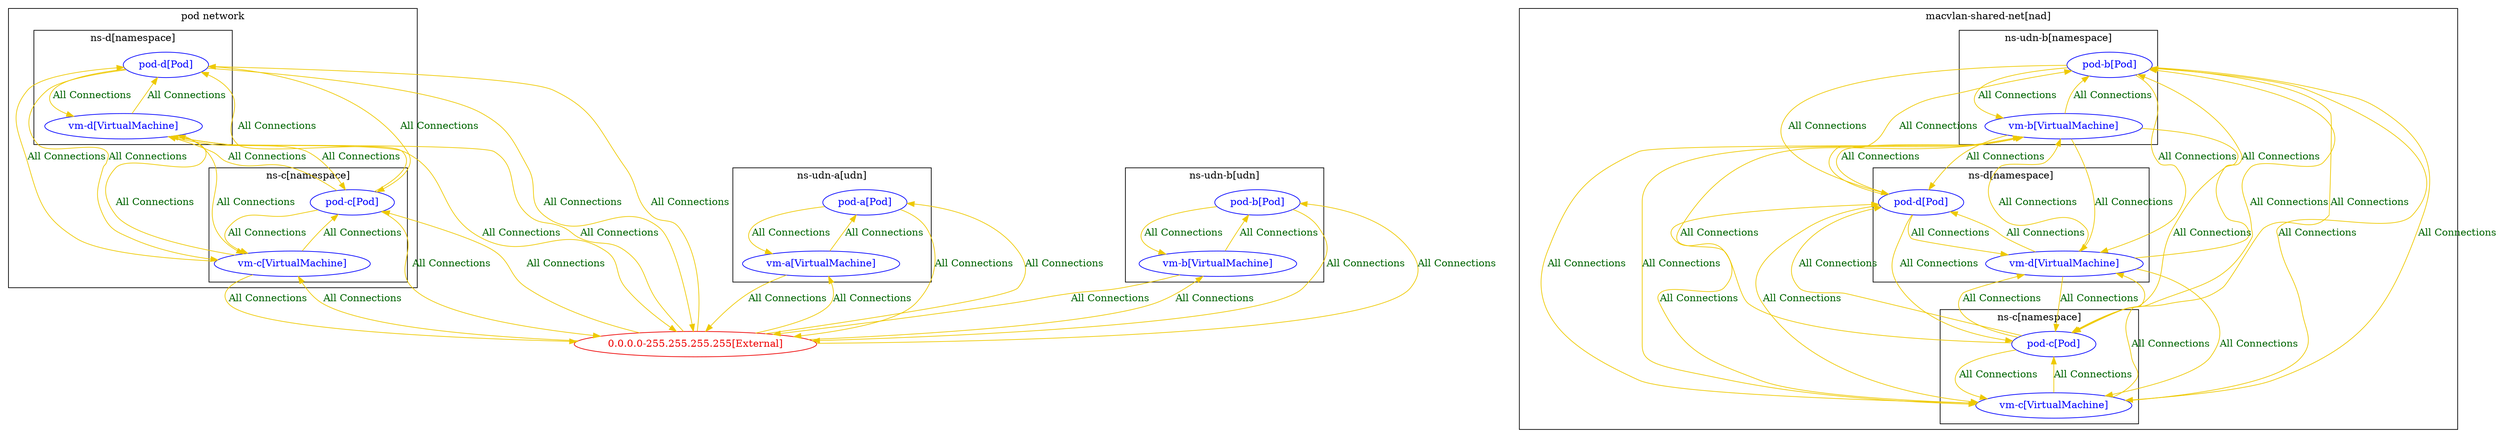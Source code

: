 digraph {
	subgraph "cluster_pod_network" {
	label="pod network"
	subgraph "cluster_ns_c[namespace]" {
		color="black"
		fontcolor="black"
		"ns-c/pod-c[Pod]" [label="pod-c[Pod]" color="blue" fontcolor="blue"]
		"ns-c/vm-c[VirtualMachine]" [label="vm-c[VirtualMachine]" color="blue" fontcolor="blue"]
		label="ns-c[namespace]"
	}
	subgraph "cluster_ns_d[namespace]" {
		color="black"
		fontcolor="black"
		"ns-d/pod-d[Pod]" [label="pod-d[Pod]" color="blue" fontcolor="blue"]
		"ns-d/vm-d[VirtualMachine]" [label="vm-d[VirtualMachine]" color="blue" fontcolor="blue"]
		label="ns-d[namespace]"
	}
	}
	subgraph "cluster_ns_udn_a[udn]" {
		color="black"
		fontcolor="black"
		"ns-udn-a/pod-a[Pod]" [label="pod-a[Pod]" color="blue" fontcolor="blue"]
		"ns-udn-a/vm-a[VirtualMachine]" [label="vm-a[VirtualMachine]" color="blue" fontcolor="blue"]
		label="ns-udn-a[udn]"
	}
	subgraph "cluster_ns_udn_b[udn]" {
		color="black"
		fontcolor="black"
		"ns-udn-b/pod-b[Pod]" [label="pod-b[Pod]" color="blue" fontcolor="blue"]
		"ns-udn-b/vm-b[VirtualMachine]" [label="vm-b[VirtualMachine]" color="blue" fontcolor="blue"]
		label="ns-udn-b[udn]"
	}
	subgraph "cluster_macvlan-shared-net" {
	label="macvlan-shared-net[nad]"
	subgraph "cluster_ns_c[namespace]" {
		color="black"
		fontcolor="black"
		"ns-c/pod-c[Pod]macvlan-shared-net" [label="pod-c[Pod]" color="blue" fontcolor="blue"]
		"ns-c/vm-c[VirtualMachine]macvlan-shared-net" [label="vm-c[VirtualMachine]" color="blue" fontcolor="blue"]
		label="ns-c[namespace]"
	}
	subgraph "cluster_ns_d[namespace]" {
		color="black"
		fontcolor="black"
		"ns-d/pod-d[Pod]macvlan-shared-net" [label="pod-d[Pod]" color="blue" fontcolor="blue"]
		"ns-d/vm-d[VirtualMachine]macvlan-shared-net" [label="vm-d[VirtualMachine]" color="blue" fontcolor="blue"]
		label="ns-d[namespace]"
	}
	subgraph "cluster_ns_udn_b[namespace]" {
		color="black"
		fontcolor="black"
		"ns-udn-b/pod-b[Pod]macvlan-shared-net" [label="pod-b[Pod]" color="blue" fontcolor="blue"]
		"ns-udn-b/vm-b[VirtualMachine]macvlan-shared-net" [label="vm-b[VirtualMachine]" color="blue" fontcolor="blue"]
		label="ns-udn-b[namespace]"
	}
	}
	"0.0.0.0-255.255.255.255[External]" [label="0.0.0.0-255.255.255.255[External]" color="red2" fontcolor="red2"]
	"0.0.0.0-255.255.255.255[External]" -> "ns-c/pod-c[Pod]" [label="All Connections" color="gold2" fontcolor="darkgreen" weight=0.5]
	"0.0.0.0-255.255.255.255[External]" -> "ns-c/vm-c[VirtualMachine]" [label="All Connections" color="gold2" fontcolor="darkgreen" weight=0.5]
	"0.0.0.0-255.255.255.255[External]" -> "ns-d/pod-d[Pod]" [label="All Connections" color="gold2" fontcolor="darkgreen" weight=0.5]
	"0.0.0.0-255.255.255.255[External]" -> "ns-d/vm-d[VirtualMachine]" [label="All Connections" color="gold2" fontcolor="darkgreen" weight=0.5]
	"0.0.0.0-255.255.255.255[External]" -> "ns-udn-a/pod-a[Pod]" [label="All Connections" color="gold2" fontcolor="darkgreen" weight=0.5]
	"0.0.0.0-255.255.255.255[External]" -> "ns-udn-a/vm-a[VirtualMachine]" [label="All Connections" color="gold2" fontcolor="darkgreen" weight=0.5]
	"0.0.0.0-255.255.255.255[External]" -> "ns-udn-b/pod-b[Pod]" [label="All Connections" color="gold2" fontcolor="darkgreen" weight=0.5]
	"0.0.0.0-255.255.255.255[External]" -> "ns-udn-b/vm-b[VirtualMachine]" [label="All Connections" color="gold2" fontcolor="darkgreen" weight=0.5]
	"ns-c/pod-c[Pod]" -> "0.0.0.0-255.255.255.255[External]" [label="All Connections" color="gold2" fontcolor="darkgreen" weight=1]
	"ns-c/pod-c[Pod]" -> "ns-c/vm-c[VirtualMachine]" [label="All Connections" color="gold2" fontcolor="darkgreen" weight=0.5]
	"ns-c/pod-c[Pod]" -> "ns-d/pod-d[Pod]" [label="All Connections" color="gold2" fontcolor="darkgreen" weight=0.5]
	"ns-c/pod-c[Pod]" -> "ns-d/vm-d[VirtualMachine]" [label="All Connections" color="gold2" fontcolor="darkgreen" weight=0.5]
	"ns-c/pod-c[Pod]macvlan-shared-net" -> "ns-c/vm-c[VirtualMachine]macvlan-shared-net" [label="All Connections" color="gold2" fontcolor="darkgreen" weight=0.5]
	"ns-c/pod-c[Pod]macvlan-shared-net" -> "ns-d/pod-d[Pod]macvlan-shared-net" [label="All Connections" color="gold2" fontcolor="darkgreen" weight=0.5]
	"ns-c/pod-c[Pod]macvlan-shared-net" -> "ns-d/vm-d[VirtualMachine]macvlan-shared-net" [label="All Connections" color="gold2" fontcolor="darkgreen" weight=0.5]
	"ns-c/pod-c[Pod]macvlan-shared-net" -> "ns-udn-b/pod-b[Pod]macvlan-shared-net" [label="All Connections" color="gold2" fontcolor="darkgreen" weight=0.5]
	"ns-c/pod-c[Pod]macvlan-shared-net" -> "ns-udn-b/vm-b[VirtualMachine]macvlan-shared-net" [label="All Connections" color="gold2" fontcolor="darkgreen" weight=0.5]
	"ns-c/vm-c[VirtualMachine]" -> "0.0.0.0-255.255.255.255[External]" [label="All Connections" color="gold2" fontcolor="darkgreen" weight=1]
	"ns-c/vm-c[VirtualMachine]" -> "ns-c/pod-c[Pod]" [label="All Connections" color="gold2" fontcolor="darkgreen" weight=1]
	"ns-c/vm-c[VirtualMachine]" -> "ns-d/pod-d[Pod]" [label="All Connections" color="gold2" fontcolor="darkgreen" weight=0.5]
	"ns-c/vm-c[VirtualMachine]" -> "ns-d/vm-d[VirtualMachine]" [label="All Connections" color="gold2" fontcolor="darkgreen" weight=0.5]
	"ns-c/vm-c[VirtualMachine]macvlan-shared-net" -> "ns-c/pod-c[Pod]macvlan-shared-net" [label="All Connections" color="gold2" fontcolor="darkgreen" weight=1]
	"ns-c/vm-c[VirtualMachine]macvlan-shared-net" -> "ns-d/pod-d[Pod]macvlan-shared-net" [label="All Connections" color="gold2" fontcolor="darkgreen" weight=0.5]
	"ns-c/vm-c[VirtualMachine]macvlan-shared-net" -> "ns-d/vm-d[VirtualMachine]macvlan-shared-net" [label="All Connections" color="gold2" fontcolor="darkgreen" weight=0.5]
	"ns-c/vm-c[VirtualMachine]macvlan-shared-net" -> "ns-udn-b/pod-b[Pod]macvlan-shared-net" [label="All Connections" color="gold2" fontcolor="darkgreen" weight=0.5]
	"ns-c/vm-c[VirtualMachine]macvlan-shared-net" -> "ns-udn-b/vm-b[VirtualMachine]macvlan-shared-net" [label="All Connections" color="gold2" fontcolor="darkgreen" weight=0.5]
	"ns-d/pod-d[Pod]" -> "0.0.0.0-255.255.255.255[External]" [label="All Connections" color="gold2" fontcolor="darkgreen" weight=1]
	"ns-d/pod-d[Pod]" -> "ns-c/pod-c[Pod]" [label="All Connections" color="gold2" fontcolor="darkgreen" weight=1]
	"ns-d/pod-d[Pod]" -> "ns-c/vm-c[VirtualMachine]" [label="All Connections" color="gold2" fontcolor="darkgreen" weight=1]
	"ns-d/pod-d[Pod]" -> "ns-d/vm-d[VirtualMachine]" [label="All Connections" color="gold2" fontcolor="darkgreen" weight=0.5]
	"ns-d/pod-d[Pod]macvlan-shared-net" -> "ns-c/pod-c[Pod]macvlan-shared-net" [label="All Connections" color="gold2" fontcolor="darkgreen" weight=1]
	"ns-d/pod-d[Pod]macvlan-shared-net" -> "ns-c/vm-c[VirtualMachine]macvlan-shared-net" [label="All Connections" color="gold2" fontcolor="darkgreen" weight=1]
	"ns-d/pod-d[Pod]macvlan-shared-net" -> "ns-d/vm-d[VirtualMachine]macvlan-shared-net" [label="All Connections" color="gold2" fontcolor="darkgreen" weight=0.5]
	"ns-d/pod-d[Pod]macvlan-shared-net" -> "ns-udn-b/pod-b[Pod]macvlan-shared-net" [label="All Connections" color="gold2" fontcolor="darkgreen" weight=0.5]
	"ns-d/pod-d[Pod]macvlan-shared-net" -> "ns-udn-b/vm-b[VirtualMachine]macvlan-shared-net" [label="All Connections" color="gold2" fontcolor="darkgreen" weight=0.5]
	"ns-d/vm-d[VirtualMachine]" -> "0.0.0.0-255.255.255.255[External]" [label="All Connections" color="gold2" fontcolor="darkgreen" weight=1]
	"ns-d/vm-d[VirtualMachine]" -> "ns-c/pod-c[Pod]" [label="All Connections" color="gold2" fontcolor="darkgreen" weight=1]
	"ns-d/vm-d[VirtualMachine]" -> "ns-c/vm-c[VirtualMachine]" [label="All Connections" color="gold2" fontcolor="darkgreen" weight=1]
	"ns-d/vm-d[VirtualMachine]" -> "ns-d/pod-d[Pod]" [label="All Connections" color="gold2" fontcolor="darkgreen" weight=1]
	"ns-d/vm-d[VirtualMachine]macvlan-shared-net" -> "ns-c/pod-c[Pod]macvlan-shared-net" [label="All Connections" color="gold2" fontcolor="darkgreen" weight=1]
	"ns-d/vm-d[VirtualMachine]macvlan-shared-net" -> "ns-c/vm-c[VirtualMachine]macvlan-shared-net" [label="All Connections" color="gold2" fontcolor="darkgreen" weight=1]
	"ns-d/vm-d[VirtualMachine]macvlan-shared-net" -> "ns-d/pod-d[Pod]macvlan-shared-net" [label="All Connections" color="gold2" fontcolor="darkgreen" weight=1]
	"ns-d/vm-d[VirtualMachine]macvlan-shared-net" -> "ns-udn-b/pod-b[Pod]macvlan-shared-net" [label="All Connections" color="gold2" fontcolor="darkgreen" weight=0.5]
	"ns-d/vm-d[VirtualMachine]macvlan-shared-net" -> "ns-udn-b/vm-b[VirtualMachine]macvlan-shared-net" [label="All Connections" color="gold2" fontcolor="darkgreen" weight=0.5]
	"ns-udn-a/pod-a[Pod]" -> "0.0.0.0-255.255.255.255[External]" [label="All Connections" color="gold2" fontcolor="darkgreen" weight=1]
	"ns-udn-a/pod-a[Pod]" -> "ns-udn-a/vm-a[VirtualMachine]" [label="All Connections" color="gold2" fontcolor="darkgreen" weight=0.5]
	"ns-udn-a/vm-a[VirtualMachine]" -> "0.0.0.0-255.255.255.255[External]" [label="All Connections" color="gold2" fontcolor="darkgreen" weight=1]
	"ns-udn-a/vm-a[VirtualMachine]" -> "ns-udn-a/pod-a[Pod]" [label="All Connections" color="gold2" fontcolor="darkgreen" weight=1]
	"ns-udn-b/pod-b[Pod]" -> "0.0.0.0-255.255.255.255[External]" [label="All Connections" color="gold2" fontcolor="darkgreen" weight=1]
	"ns-udn-b/pod-b[Pod]" -> "ns-udn-b/vm-b[VirtualMachine]" [label="All Connections" color="gold2" fontcolor="darkgreen" weight=0.5]
	"ns-udn-b/pod-b[Pod]macvlan-shared-net" -> "ns-c/pod-c[Pod]macvlan-shared-net" [label="All Connections" color="gold2" fontcolor="darkgreen" weight=1]
	"ns-udn-b/pod-b[Pod]macvlan-shared-net" -> "ns-c/vm-c[VirtualMachine]macvlan-shared-net" [label="All Connections" color="gold2" fontcolor="darkgreen" weight=1]
	"ns-udn-b/pod-b[Pod]macvlan-shared-net" -> "ns-d/pod-d[Pod]macvlan-shared-net" [label="All Connections" color="gold2" fontcolor="darkgreen" weight=1]
	"ns-udn-b/pod-b[Pod]macvlan-shared-net" -> "ns-d/vm-d[VirtualMachine]macvlan-shared-net" [label="All Connections" color="gold2" fontcolor="darkgreen" weight=1]
	"ns-udn-b/pod-b[Pod]macvlan-shared-net" -> "ns-udn-b/vm-b[VirtualMachine]macvlan-shared-net" [label="All Connections" color="gold2" fontcolor="darkgreen" weight=0.5]
	"ns-udn-b/vm-b[VirtualMachine]" -> "0.0.0.0-255.255.255.255[External]" [label="All Connections" color="gold2" fontcolor="darkgreen" weight=1]
	"ns-udn-b/vm-b[VirtualMachine]" -> "ns-udn-b/pod-b[Pod]" [label="All Connections" color="gold2" fontcolor="darkgreen" weight=1]
	"ns-udn-b/vm-b[VirtualMachine]macvlan-shared-net" -> "ns-c/pod-c[Pod]macvlan-shared-net" [label="All Connections" color="gold2" fontcolor="darkgreen" weight=1]
	"ns-udn-b/vm-b[VirtualMachine]macvlan-shared-net" -> "ns-c/vm-c[VirtualMachine]macvlan-shared-net" [label="All Connections" color="gold2" fontcolor="darkgreen" weight=1]
	"ns-udn-b/vm-b[VirtualMachine]macvlan-shared-net" -> "ns-d/pod-d[Pod]macvlan-shared-net" [label="All Connections" color="gold2" fontcolor="darkgreen" weight=1]
	"ns-udn-b/vm-b[VirtualMachine]macvlan-shared-net" -> "ns-d/vm-d[VirtualMachine]macvlan-shared-net" [label="All Connections" color="gold2" fontcolor="darkgreen" weight=1]
	"ns-udn-b/vm-b[VirtualMachine]macvlan-shared-net" -> "ns-udn-b/pod-b[Pod]macvlan-shared-net" [label="All Connections" color="gold2" fontcolor="darkgreen" weight=1]
}